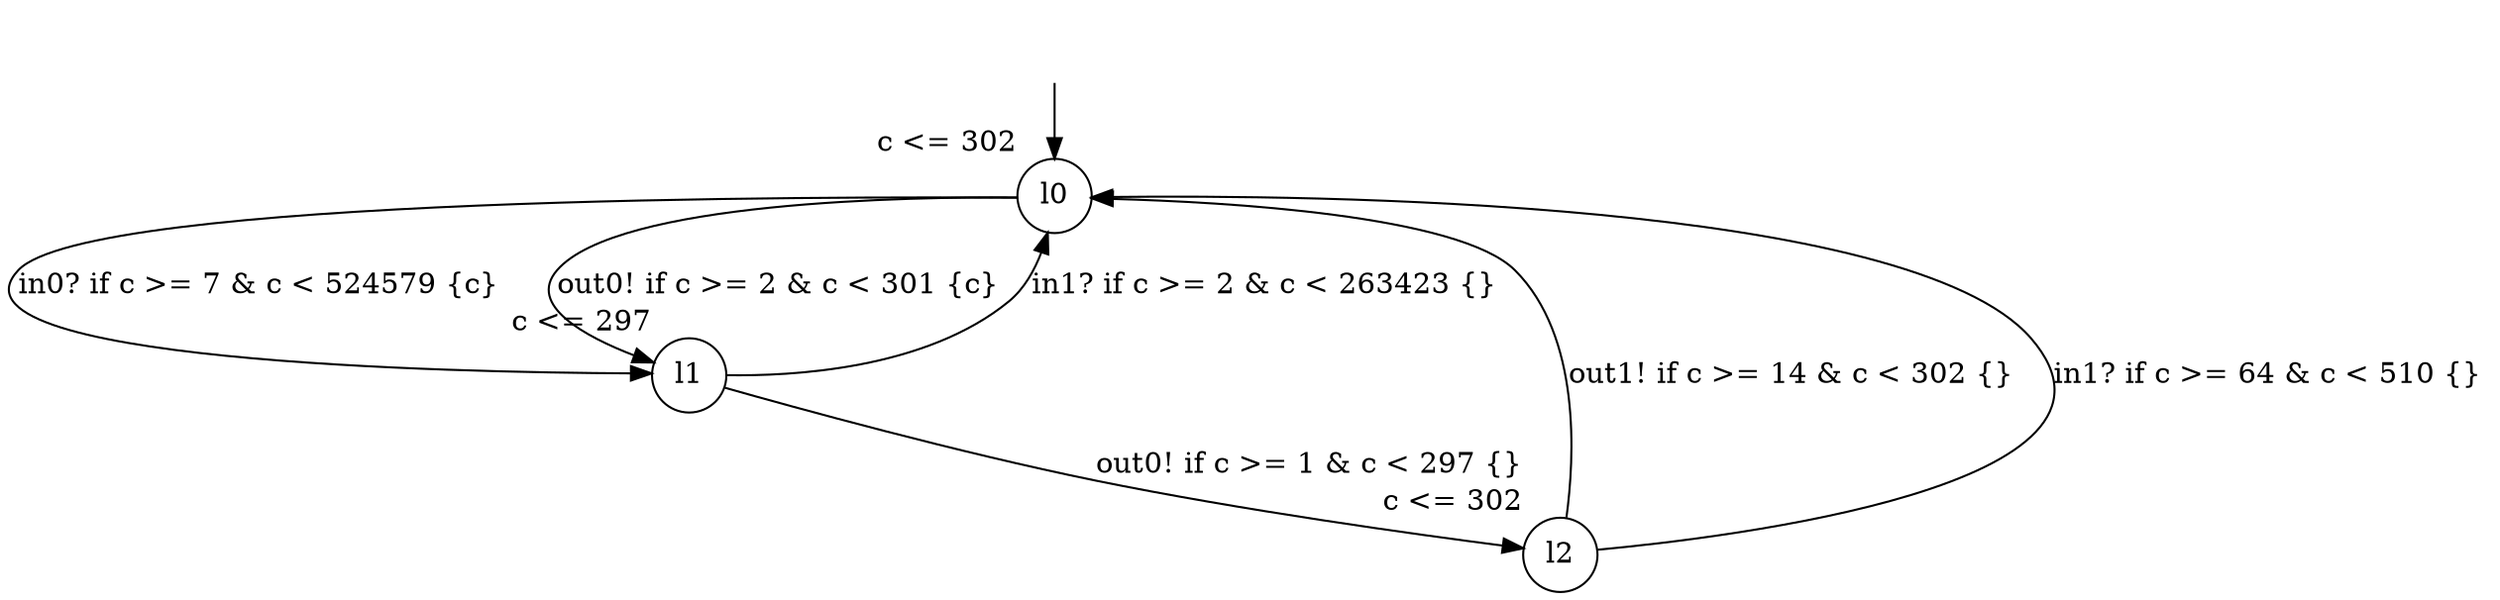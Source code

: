 digraph g {
__start0 [label="" shape="none"];
l0 [shape="circle" margin=0 label="l0", xlabel="c <= 302"];
l1 [shape="circle" margin=0 label="l1", xlabel="c <= 297"];
l2 [shape="circle" margin=0 label="l2", xlabel="c <= 302"];
l0 -> l1 [label="in0? if c >= 7 & c < 524579 {c} "];
l0 -> l1 [label="out0! if c >= 2 & c < 301 {c} "];
l1 -> l0 [label="in1? if c >= 2 & c < 263423 {} "];
l1 -> l2 [label="out0! if c >= 1 & c < 297 {} "];
l2 -> l0 [label="out1! if c >= 14 & c < 302 {} "];
l2 -> l0 [label="in1? if c >= 64 & c < 510 {} "];
__start0 -> l0;
}
